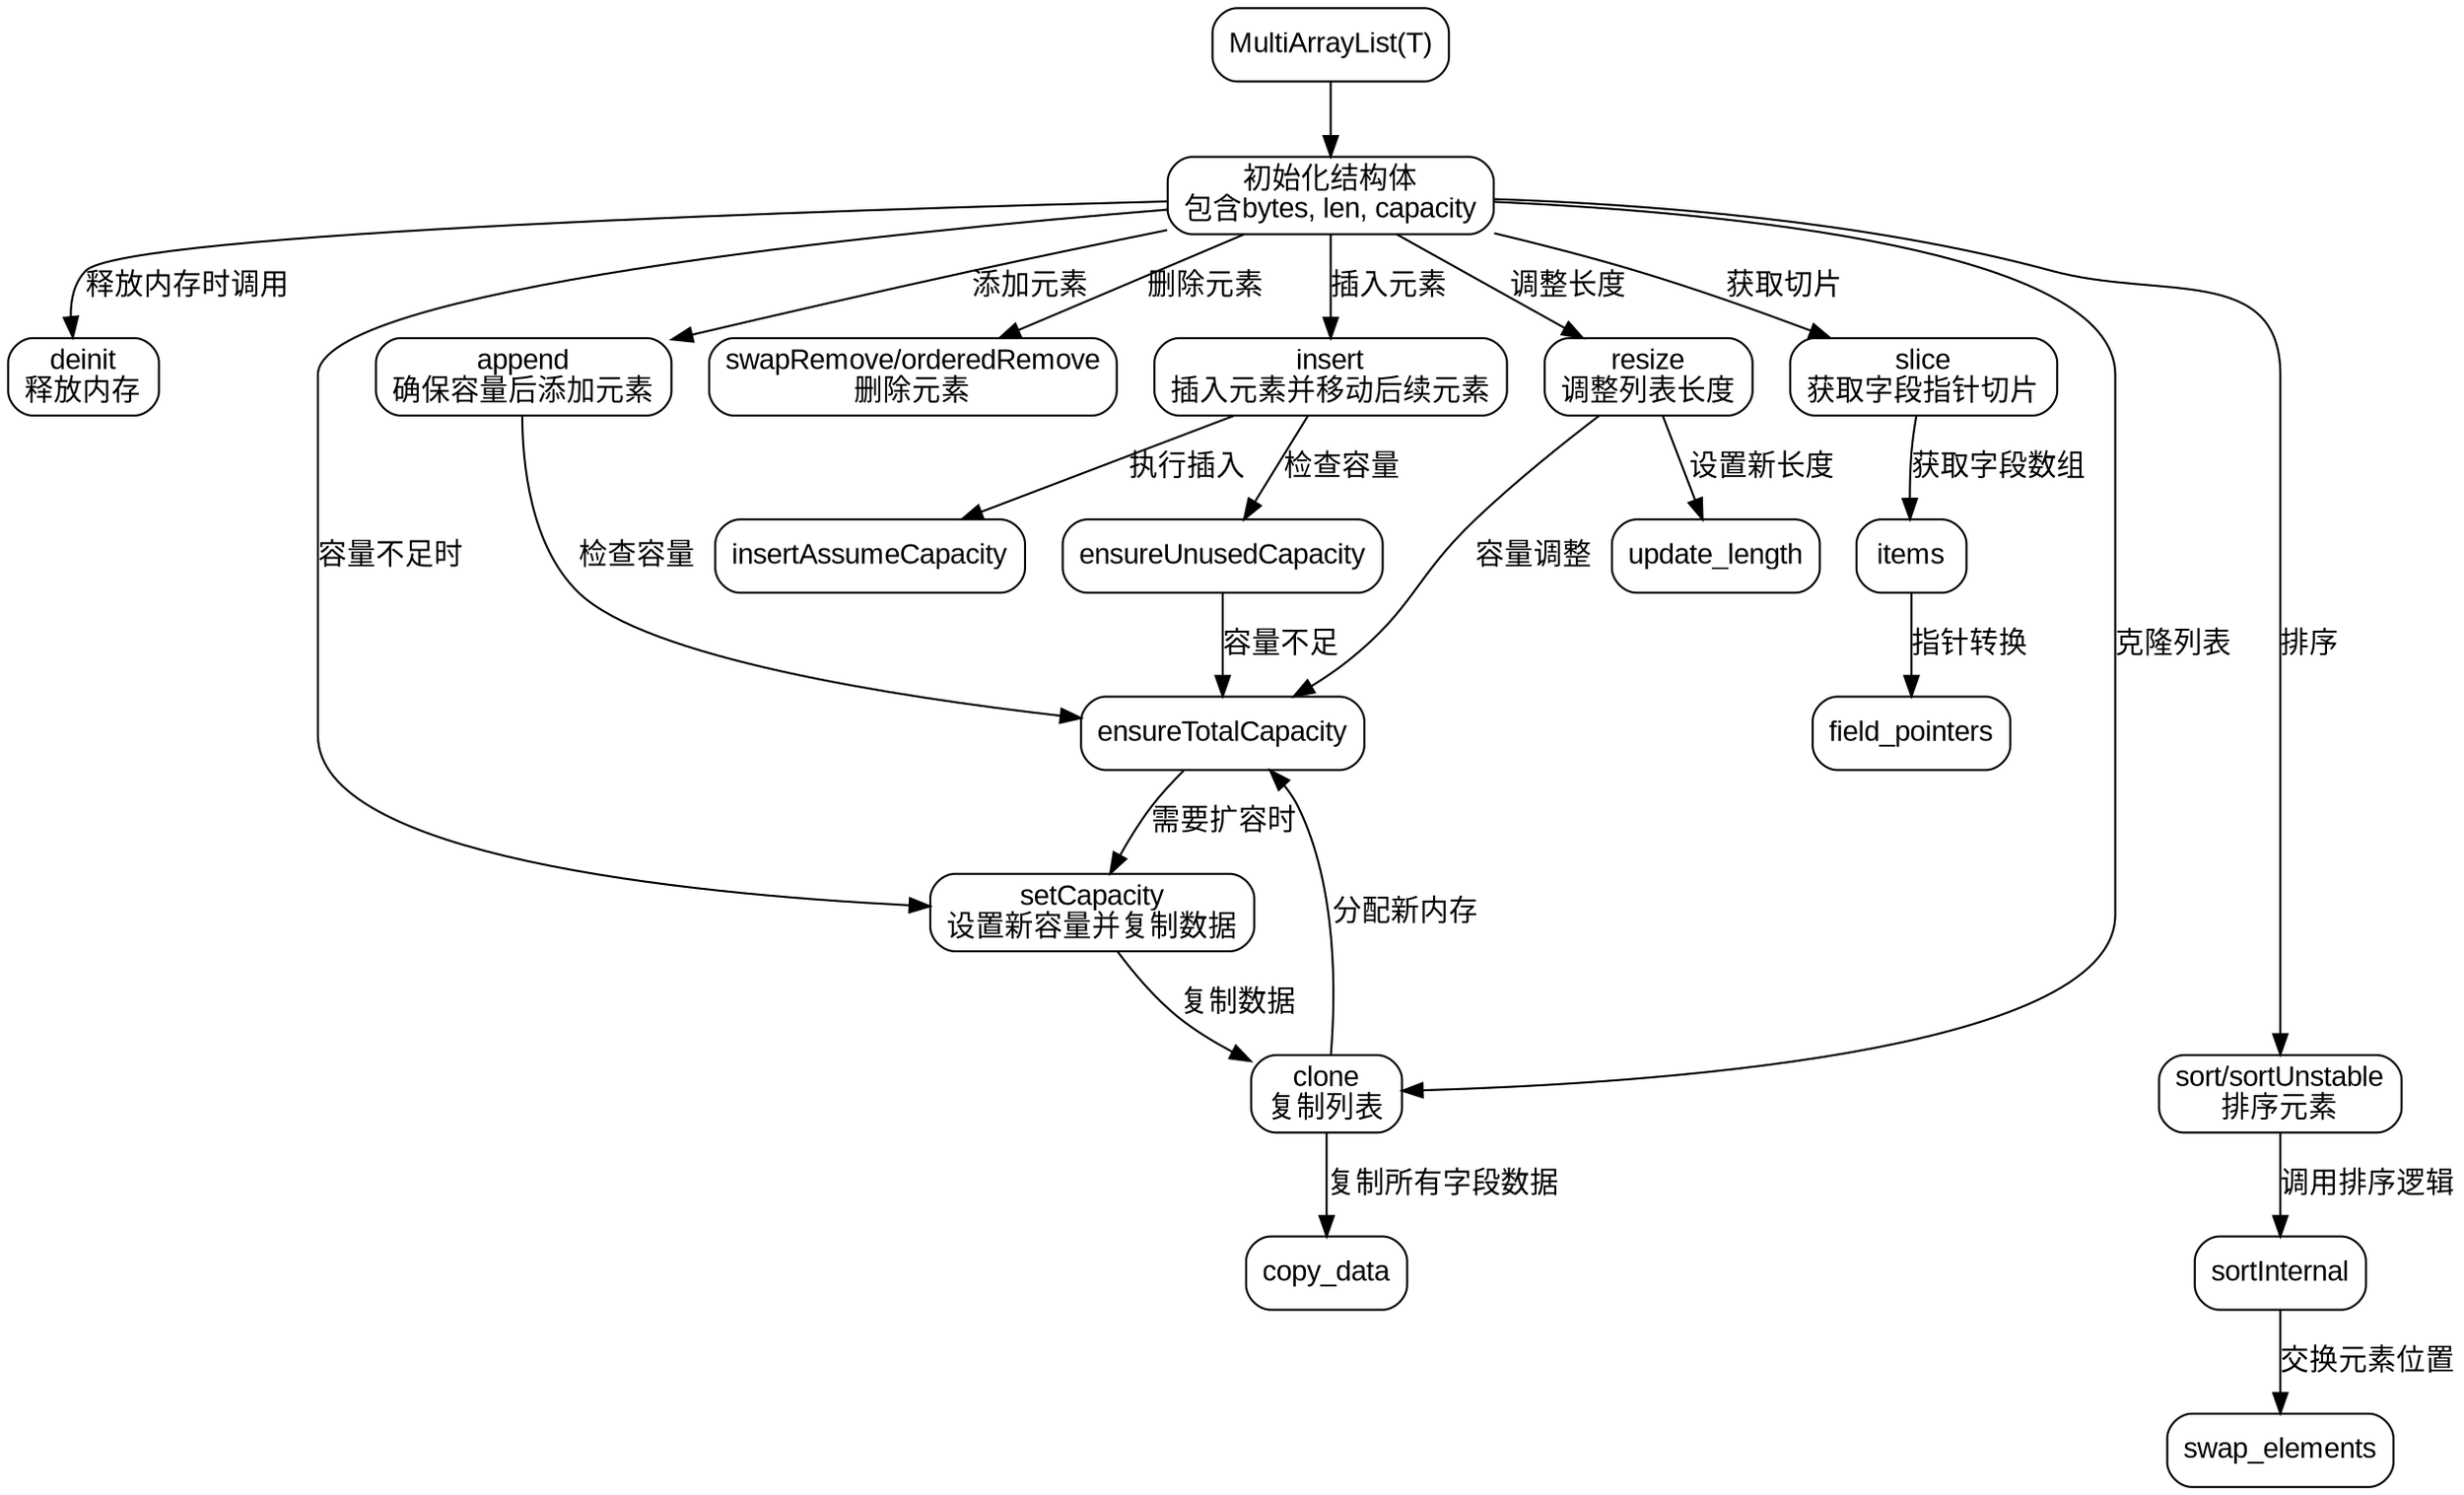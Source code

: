 
digraph MultiArrayList {
    rankdir=TB;
    node [shape=rectangle, style="rounded", fontname="Arial"];

    start [label="MultiArrayList(T)"];
    init [label="初始化结构体\n包含bytes, len, capacity"];
    deinit [label="deinit\n释放内存"];
    append [label="append\n确保容量后添加元素"];
    insert [label="insert\n插入元素并移动后续元素"];
    remove [label="swapRemove/orderedRemove\n删除元素"];
    sort [label="sort/sortUnstable\n排序元素"];
    slice [label="slice\n获取字段指针切片"];
    clone [label="clone\n复制列表"];
    resize [label="resize\n调整列表长度"];
    set_capacity [label="setCapacity\n设置新容量并复制数据"];

    start -> init;
    init -> deinit [label="释放内存时调用"];
    init -> append [label="添加元素"];
    init -> insert [label="插入元素"];
    init -> remove [label="删除元素"];
    init -> sort [label="排序"];
    init -> slice [label="获取切片"];
    init -> clone [label="克隆列表"];
    init -> resize [label="调整长度"];
    init -> set_capacity [label="容量不足时"];

    append -> ensureTotalCapacity [label="检查容量"];
    ensureTotalCapacity -> set_capacity [label="需要扩容时"];
    set_capacity -> clone [label="复制数据"];

    insert -> ensureUnusedCapacity [label="检查容量"];
    ensureUnusedCapacity -> ensureTotalCapacity [label="容量不足"];
    insert -> insertAssumeCapacity [label="执行插入"];

    sort -> sortInternal [label="调用排序逻辑"];
    sortInternal -> swap_elements [label="交换元素位置"];

    slice -> items [label="获取字段数组"];
    items -> field_pointers [label="指针转换"];

    clone -> ensureTotalCapacity [label="分配新内存"];
    clone -> copy_data [label="复制所有字段数据"];

    resize -> ensureTotalCapacity [label="容量调整"];
    resize -> update_length [label="设置新长度"];

    // 隐藏节点用于布局优化
    {rank=same; append; insert; remove}
    {rank=same; sort; clone}
}
